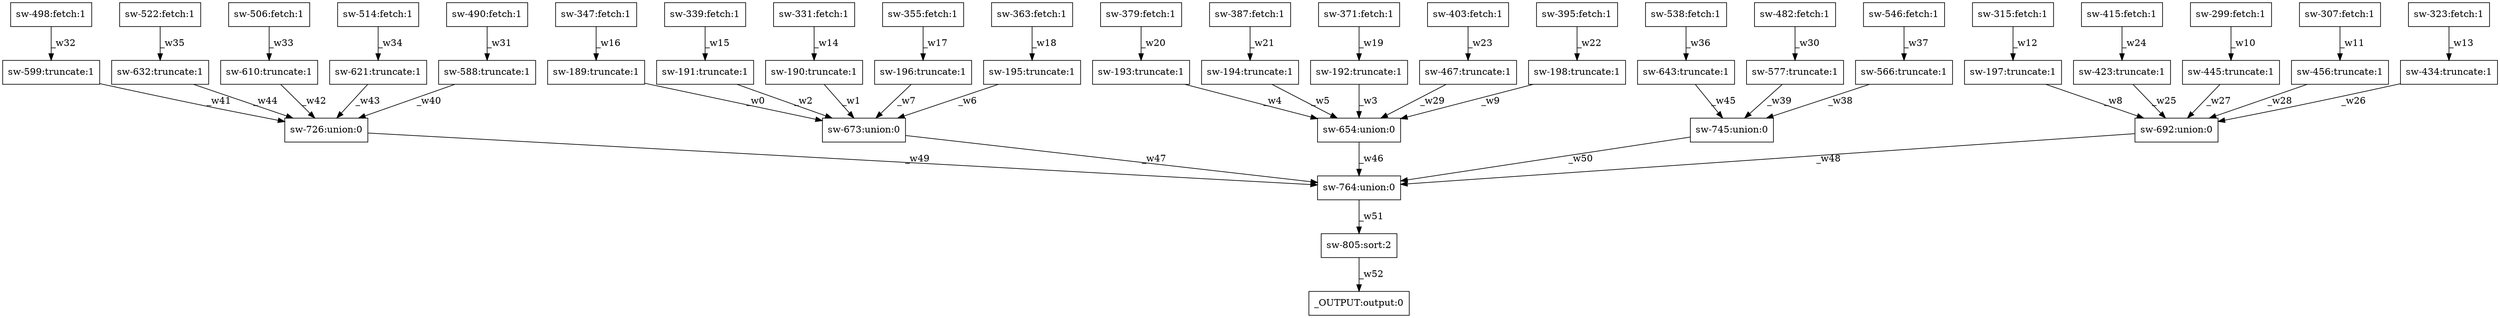 digraph test1 { node [shape=box] "sw-692" [label="sw-692:union:0"];"sw-347" [label="sw-347:fetch:1"];"sw-193" [label="sw-193:truncate:1"];"sw-599" [label="sw-599:truncate:1"];"sw-490" [label="sw-490:fetch:1"];"sw-415" [label="sw-415:fetch:1"];"sw-323" [label="sw-323:fetch:1"];"sw-506" [label="sw-506:fetch:1"];"sw-339" [label="sw-339:fetch:1"];"sw-194" [label="sw-194:truncate:1"];"sw-538" [label="sw-538:fetch:1"];"sw-307" [label="sw-307:fetch:1"];"sw-643" [label="sw-643:truncate:1"];"sw-482" [label="sw-482:fetch:1"];"sw-387" [label="sw-387:fetch:1"];"sw-189" [label="sw-189:truncate:1"];"sw-632" [label="sw-632:truncate:1"];"sw-192" [label="sw-192:truncate:1"];"sw-379" [label="sw-379:fetch:1"];"sw-315" [label="sw-315:fetch:1"];"sw-191" [label="sw-191:truncate:1"];"sw-726" [label="sw-726:union:0"];"sw-355" [label="sw-355:fetch:1"];"sw-673" [label="sw-673:union:0"];"sw-403" [label="sw-403:fetch:1"];"sw-514" [label="sw-514:fetch:1"];"sw-498" [label="sw-498:fetch:1"];"_OUTPUT" [label="_OUTPUT:output:0"];"sw-190" [label="sw-190:truncate:1"];"sw-331" [label="sw-331:fetch:1"];"sw-577" [label="sw-577:truncate:1"];"sw-764" [label="sw-764:union:0"];"sw-196" [label="sw-196:truncate:1"];"sw-195" [label="sw-195:truncate:1"];"sw-610" [label="sw-610:truncate:1"];"sw-395" [label="sw-395:fetch:1"];"sw-654" [label="sw-654:union:0"];"sw-621" [label="sw-621:truncate:1"];"sw-363" [label="sw-363:fetch:1"];"sw-745" [label="sw-745:union:0"];"sw-197" [label="sw-197:truncate:1"];"sw-566" [label="sw-566:truncate:1"];"sw-588" [label="sw-588:truncate:1"];"sw-522" [label="sw-522:fetch:1"];"sw-371" [label="sw-371:fetch:1"];"sw-805" [label="sw-805:sort:2"];"sw-467" [label="sw-467:truncate:1"];"sw-299" [label="sw-299:fetch:1"];"sw-423" [label="sw-423:truncate:1"];"sw-445" [label="sw-445:truncate:1"];"sw-456" [label="sw-456:truncate:1"];"sw-434" [label="sw-434:truncate:1"];"sw-546" [label="sw-546:fetch:1"];"sw-198" [label="sw-198:truncate:1"];"sw-189" -> "sw-673" [label="_w0"];"sw-190" -> "sw-673" [label="_w1"];"sw-191" -> "sw-673" [label="_w2"];"sw-192" -> "sw-654" [label="_w3"];"sw-193" -> "sw-654" [label="_w4"];"sw-194" -> "sw-654" [label="_w5"];"sw-195" -> "sw-673" [label="_w6"];"sw-196" -> "sw-673" [label="_w7"];"sw-197" -> "sw-692" [label="_w8"];"sw-198" -> "sw-654" [label="_w9"];"sw-299" -> "sw-445" [label="_w10"];"sw-307" -> "sw-456" [label="_w11"];"sw-315" -> "sw-197" [label="_w12"];"sw-323" -> "sw-434" [label="_w13"];"sw-331" -> "sw-190" [label="_w14"];"sw-339" -> "sw-191" [label="_w15"];"sw-347" -> "sw-189" [label="_w16"];"sw-355" -> "sw-196" [label="_w17"];"sw-363" -> "sw-195" [label="_w18"];"sw-371" -> "sw-192" [label="_w19"];"sw-379" -> "sw-193" [label="_w20"];"sw-387" -> "sw-194" [label="_w21"];"sw-395" -> "sw-198" [label="_w22"];"sw-403" -> "sw-467" [label="_w23"];"sw-415" -> "sw-423" [label="_w24"];"sw-423" -> "sw-692" [label="_w25"];"sw-434" -> "sw-692" [label="_w26"];"sw-445" -> "sw-692" [label="_w27"];"sw-456" -> "sw-692" [label="_w28"];"sw-467" -> "sw-654" [label="_w29"];"sw-482" -> "sw-577" [label="_w30"];"sw-490" -> "sw-588" [label="_w31"];"sw-498" -> "sw-599" [label="_w32"];"sw-506" -> "sw-610" [label="_w33"];"sw-514" -> "sw-621" [label="_w34"];"sw-522" -> "sw-632" [label="_w35"];"sw-538" -> "sw-643" [label="_w36"];"sw-546" -> "sw-566" [label="_w37"];"sw-566" -> "sw-745" [label="_w38"];"sw-577" -> "sw-745" [label="_w39"];"sw-588" -> "sw-726" [label="_w40"];"sw-599" -> "sw-726" [label="_w41"];"sw-610" -> "sw-726" [label="_w42"];"sw-621" -> "sw-726" [label="_w43"];"sw-632" -> "sw-726" [label="_w44"];"sw-643" -> "sw-745" [label="_w45"];"sw-654" -> "sw-764" [label="_w46"];"sw-673" -> "sw-764" [label="_w47"];"sw-692" -> "sw-764" [label="_w48"];"sw-726" -> "sw-764" [label="_w49"];"sw-745" -> "sw-764" [label="_w50"];"sw-764" -> "sw-805" [label="_w51"];"sw-805" -> "_OUTPUT" [label="_w52"];}